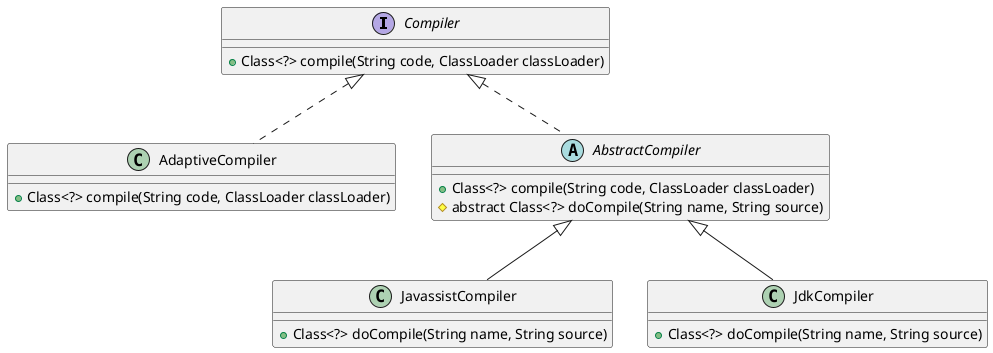 @startuml

interface Compiler {
    + Class<?> compile(String code, ClassLoader classLoader)
}

class AdaptiveCompiler implements Compiler {
    + Class<?> compile(String code, ClassLoader classLoader)
}

abstract class AbstractCompiler implements Compiler {
    + Class<?> compile(String code, ClassLoader classLoader)
    # abstract Class<?> doCompile(String name, String source)
}

class JavassistCompiler extends AbstractCompiler {
    + Class<?> doCompile(String name, String source)
}

class JdkCompiler extends AbstractCompiler {
    + Class<?> doCompile(String name, String source)
}

@enduml